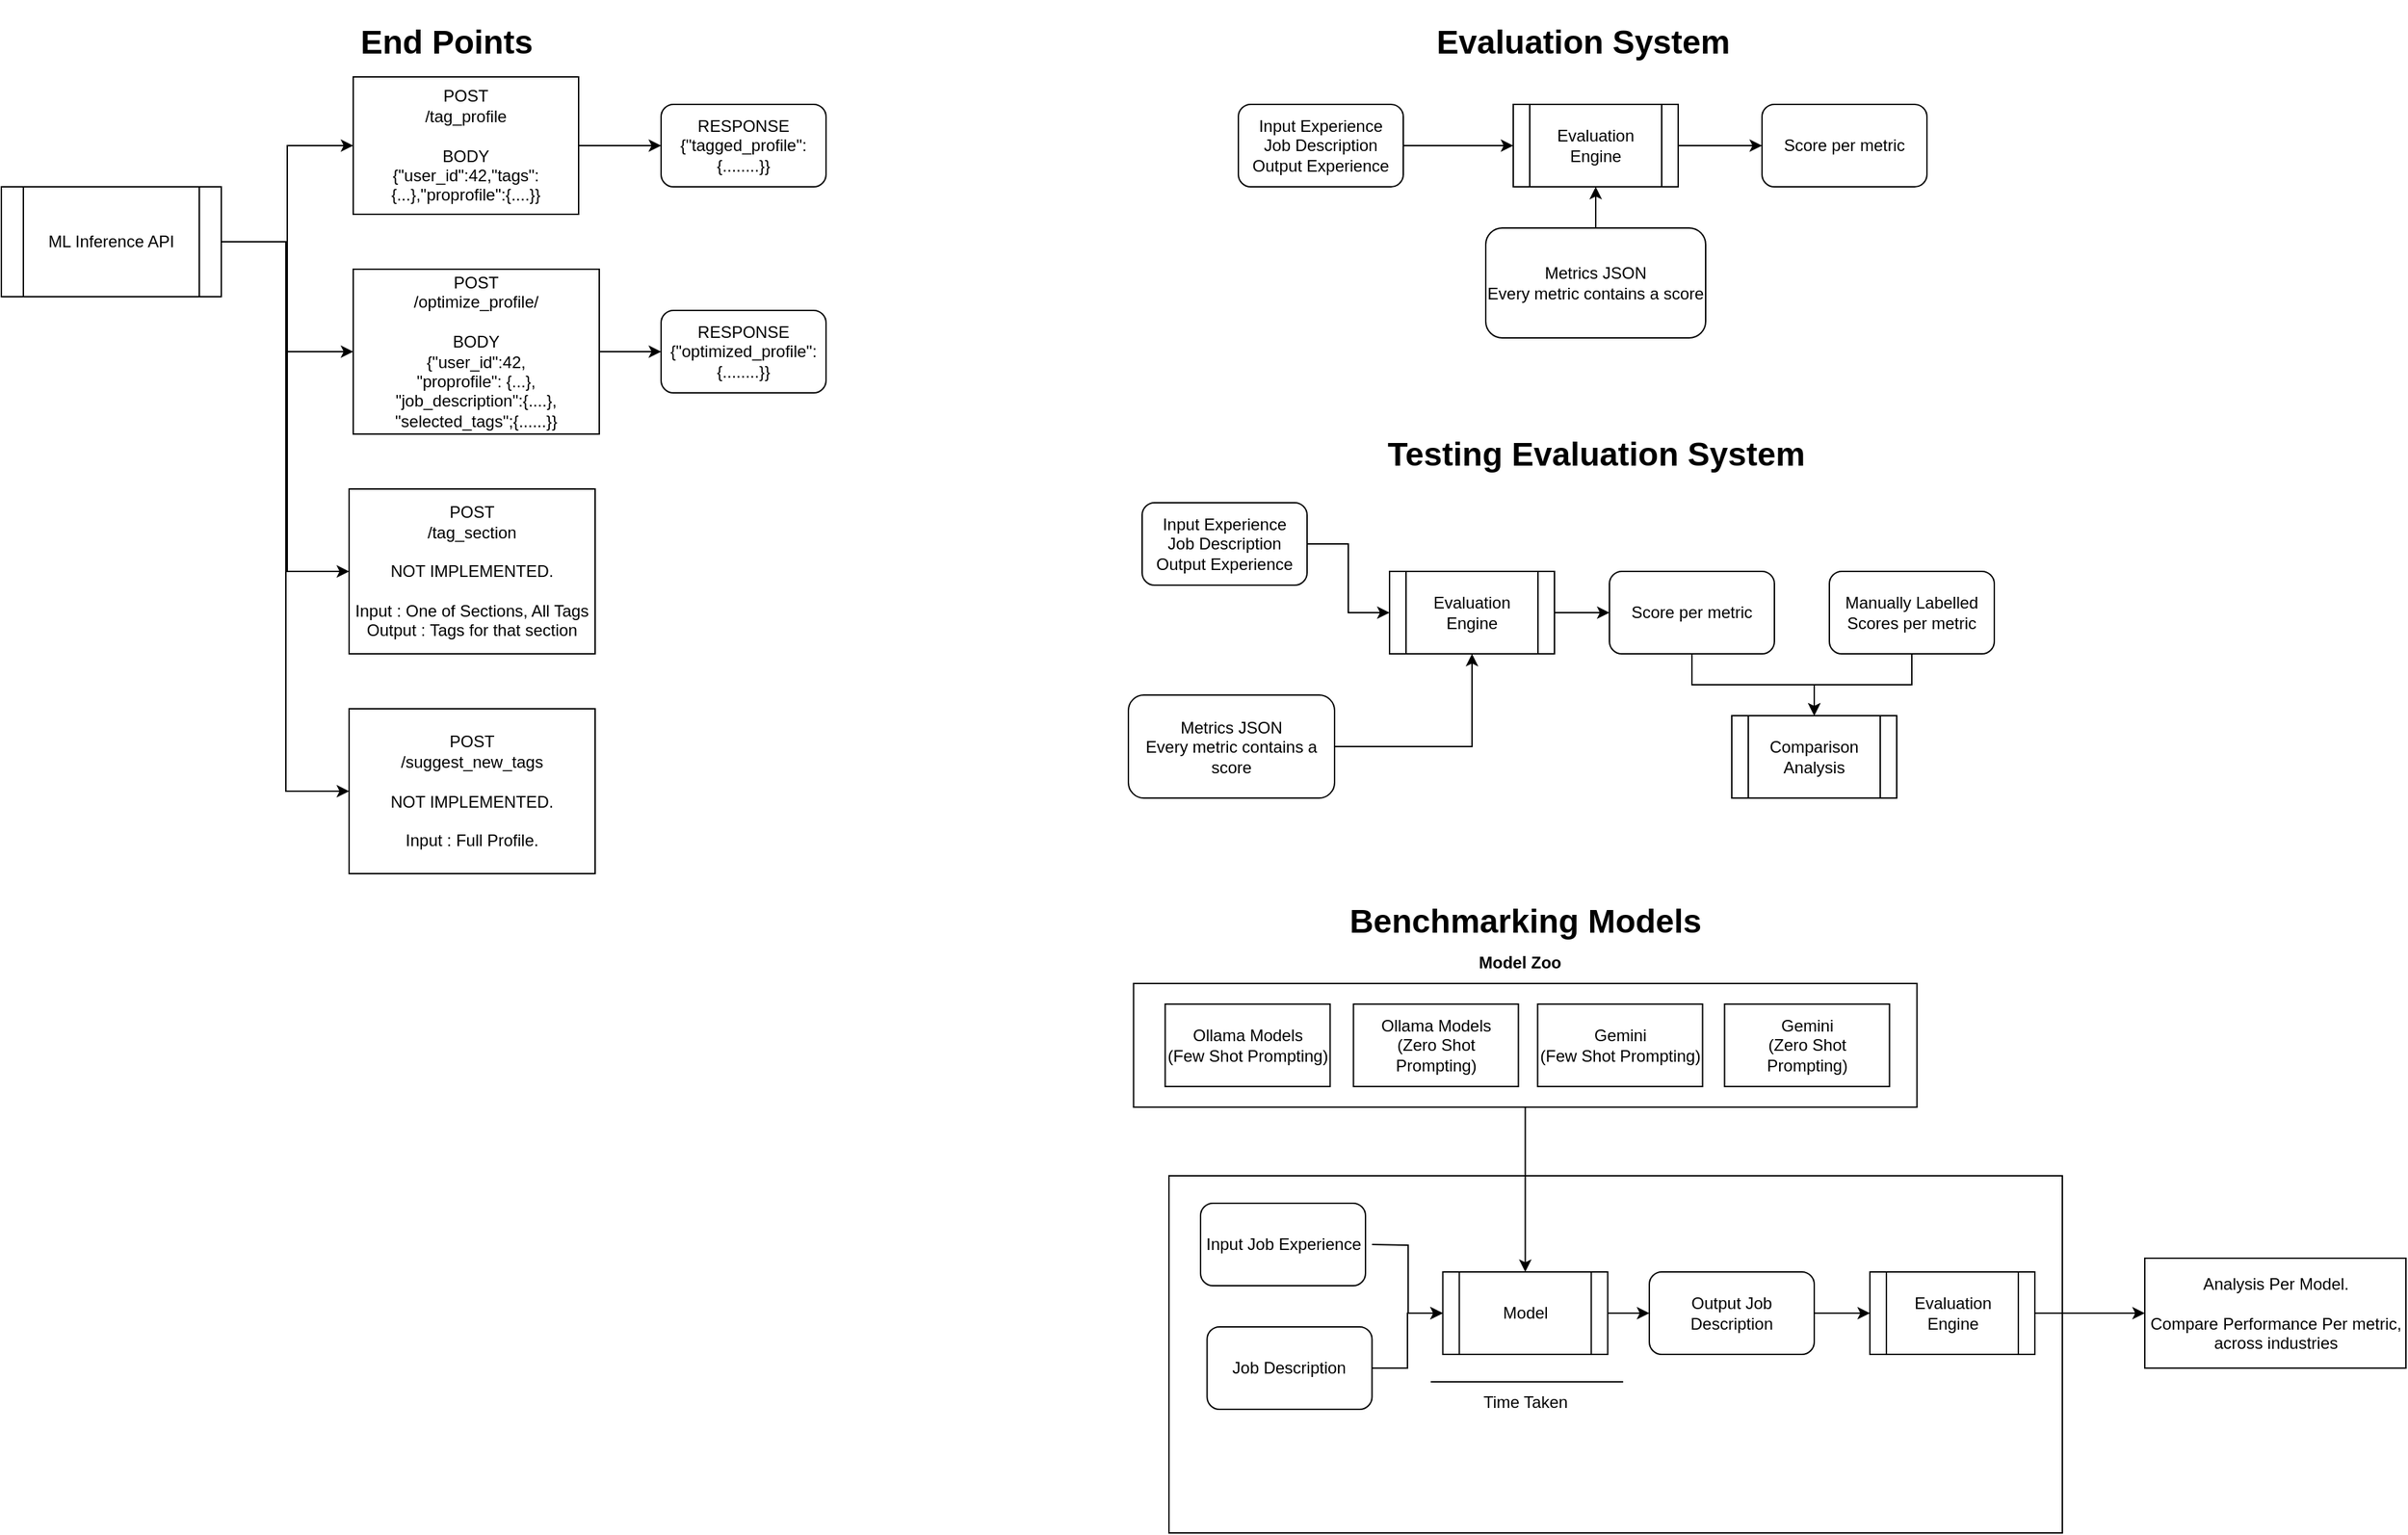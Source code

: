 <mxfile version="26.2.14">
  <diagram name="Page-1" id="Rc3s0BRqiITv8N8nPfR5">
    <mxGraphModel dx="1516" dy="786" grid="1" gridSize="10" guides="1" tooltips="1" connect="1" arrows="1" fold="1" page="1" pageScale="1" pageWidth="827" pageHeight="1169" math="0" shadow="0">
      <root>
        <mxCell id="0" />
        <mxCell id="1" parent="0" />
        <mxCell id="SC9cyZY3klM1m1NmlQsm-56" value="" style="rounded=0;whiteSpace=wrap;html=1;" parent="1" vertex="1">
          <mxGeometry x="939.5" y="880" width="650" height="260" as="geometry" />
        </mxCell>
        <mxCell id="fd7VVPAdmDBcDg8gATgO-1" value="&lt;h1&gt;End Points&lt;/h1&gt;" style="text;html=1;align=center;verticalAlign=middle;whiteSpace=wrap;rounded=0;" parent="1" vertex="1">
          <mxGeometry x="306" y="40" width="216" height="30" as="geometry" />
        </mxCell>
        <mxCell id="fd7VVPAdmDBcDg8gATgO-7" style="edgeStyle=orthogonalEdgeStyle;rounded=0;orthogonalLoop=1;jettySize=auto;html=1;entryX=0;entryY=0.5;entryDx=0;entryDy=0;" parent="1" source="fd7VVPAdmDBcDg8gATgO-2" target="fd7VVPAdmDBcDg8gATgO-5" edge="1">
          <mxGeometry relative="1" as="geometry" />
        </mxCell>
        <mxCell id="fd7VVPAdmDBcDg8gATgO-8" style="edgeStyle=orthogonalEdgeStyle;rounded=0;orthogonalLoop=1;jettySize=auto;html=1;" parent="1" source="fd7VVPAdmDBcDg8gATgO-2" target="fd7VVPAdmDBcDg8gATgO-3" edge="1">
          <mxGeometry relative="1" as="geometry" />
        </mxCell>
        <mxCell id="SC9cyZY3klM1m1NmlQsm-2" style="edgeStyle=orthogonalEdgeStyle;rounded=0;orthogonalLoop=1;jettySize=auto;html=1;" parent="1" target="SC9cyZY3klM1m1NmlQsm-1" edge="1">
          <mxGeometry relative="1" as="geometry">
            <mxPoint x="248" y="200" as="sourcePoint" />
            <mxPoint x="341" y="440" as="targetPoint" />
            <Array as="points">
              <mxPoint x="298" y="200" />
              <mxPoint x="298" y="440" />
            </Array>
          </mxGeometry>
        </mxCell>
        <mxCell id="SC9cyZY3klM1m1NmlQsm-4" style="edgeStyle=orthogonalEdgeStyle;rounded=0;orthogonalLoop=1;jettySize=auto;html=1;entryX=0;entryY=0.5;entryDx=0;entryDy=0;" parent="1" source="fd7VVPAdmDBcDg8gATgO-2" target="SC9cyZY3klM1m1NmlQsm-3" edge="1">
          <mxGeometry relative="1" as="geometry">
            <Array as="points">
              <mxPoint x="297" y="200" />
              <mxPoint x="297" y="600" />
            </Array>
          </mxGeometry>
        </mxCell>
        <mxCell id="fd7VVPAdmDBcDg8gATgO-2" value="ML Inference API" style="shape=process;whiteSpace=wrap;html=1;backgroundOutline=1;" parent="1" vertex="1">
          <mxGeometry x="90" y="160" width="160" height="80" as="geometry" />
        </mxCell>
        <mxCell id="fd7VVPAdmDBcDg8gATgO-9" value="" style="edgeStyle=orthogonalEdgeStyle;rounded=0;orthogonalLoop=1;jettySize=auto;html=1;" parent="1" source="fd7VVPAdmDBcDg8gATgO-3" target="fd7VVPAdmDBcDg8gATgO-4" edge="1">
          <mxGeometry relative="1" as="geometry" />
        </mxCell>
        <mxCell id="fd7VVPAdmDBcDg8gATgO-3" value="POST&lt;div&gt;/tag_profile&lt;/div&gt;&lt;div&gt;&lt;br&gt;&lt;/div&gt;&lt;div&gt;BODY&lt;/div&gt;&lt;div&gt;{&quot;user_id&quot;:42,&quot;tags&quot;:{...},&quot;proprofile&quot;:{....}}&lt;/div&gt;" style="rounded=0;whiteSpace=wrap;html=1;" parent="1" vertex="1">
          <mxGeometry x="346" y="80" width="164" height="100" as="geometry" />
        </mxCell>
        <mxCell id="fd7VVPAdmDBcDg8gATgO-4" value="RESPONSE&lt;div&gt;{&quot;tagged_profile&quot;:{........}}&lt;/div&gt;" style="rounded=1;whiteSpace=wrap;html=1;" parent="1" vertex="1">
          <mxGeometry x="570" y="100" width="120" height="60" as="geometry" />
        </mxCell>
        <mxCell id="fd7VVPAdmDBcDg8gATgO-12" value="" style="edgeStyle=orthogonalEdgeStyle;rounded=0;orthogonalLoop=1;jettySize=auto;html=1;" parent="1" source="fd7VVPAdmDBcDg8gATgO-5" target="fd7VVPAdmDBcDg8gATgO-11" edge="1">
          <mxGeometry relative="1" as="geometry" />
        </mxCell>
        <mxCell id="fd7VVPAdmDBcDg8gATgO-5" value="POST&lt;div&gt;/optimize_profile/&lt;/div&gt;&lt;div&gt;&lt;br&gt;&lt;/div&gt;&lt;div&gt;BODY&lt;/div&gt;&lt;div&gt;{&quot;user_id&quot;:42,&lt;/div&gt;&lt;div&gt;&quot;proprofile&quot;: {...},&lt;/div&gt;&lt;div&gt;&quot;job_description&quot;:{....},&lt;/div&gt;&lt;div&gt;&quot;selected_tags&quot;;{......}}&lt;/div&gt;" style="rounded=0;whiteSpace=wrap;html=1;" parent="1" vertex="1">
          <mxGeometry x="346" y="220" width="179" height="120" as="geometry" />
        </mxCell>
        <mxCell id="fd7VVPAdmDBcDg8gATgO-11" value="RESPONSE&lt;div&gt;{&quot;optimized_profile&quot;:{........}}&lt;/div&gt;" style="rounded=1;whiteSpace=wrap;html=1;" parent="1" vertex="1">
          <mxGeometry x="570" y="250" width="120" height="60" as="geometry" />
        </mxCell>
        <mxCell id="SC9cyZY3klM1m1NmlQsm-1" value="POST&lt;div&gt;/tag_section&lt;/div&gt;&lt;div&gt;&lt;br&gt;&lt;/div&gt;&lt;div&gt;NOT IMPLEMENTED.&lt;/div&gt;&lt;div&gt;&lt;br&gt;&lt;/div&gt;&lt;div&gt;Input : One of Sections, All Tags&lt;/div&gt;&lt;div&gt;Output : Tags for that section&lt;/div&gt;" style="rounded=0;whiteSpace=wrap;html=1;" parent="1" vertex="1">
          <mxGeometry x="343" y="380" width="179" height="120" as="geometry" />
        </mxCell>
        <mxCell id="SC9cyZY3klM1m1NmlQsm-3" value="POST&lt;div&gt;/suggest_new_tags&lt;/div&gt;&lt;div&gt;&lt;br&gt;&lt;/div&gt;&lt;div&gt;NOT IMPLEMENTED.&lt;/div&gt;&lt;div&gt;&lt;br&gt;&lt;/div&gt;&lt;div&gt;Input : Full Profile.&lt;/div&gt;" style="rounded=0;whiteSpace=wrap;html=1;" parent="1" vertex="1">
          <mxGeometry x="343" y="540" width="179" height="120" as="geometry" />
        </mxCell>
        <mxCell id="SC9cyZY3klM1m1NmlQsm-5" value="&lt;h1&gt;Evaluation System&lt;/h1&gt;" style="text;html=1;align=center;verticalAlign=middle;whiteSpace=wrap;rounded=0;" parent="1" vertex="1">
          <mxGeometry x="1133" y="40" width="216" height="30" as="geometry" />
        </mxCell>
        <mxCell id="SC9cyZY3klM1m1NmlQsm-7" value="&lt;h1&gt;Testing Evaluation System&lt;/h1&gt;" style="text;html=1;align=center;verticalAlign=middle;whiteSpace=wrap;rounded=0;" parent="1" vertex="1">
          <mxGeometry x="1056.5" y="340" width="387" height="30" as="geometry" />
        </mxCell>
        <mxCell id="SC9cyZY3klM1m1NmlQsm-14" value="" style="edgeStyle=orthogonalEdgeStyle;rounded=0;orthogonalLoop=1;jettySize=auto;html=1;" parent="1" source="SC9cyZY3klM1m1NmlQsm-12" target="SC9cyZY3klM1m1NmlQsm-13" edge="1">
          <mxGeometry relative="1" as="geometry" />
        </mxCell>
        <mxCell id="SC9cyZY3klM1m1NmlQsm-12" value="Evaluation Engine" style="shape=process;whiteSpace=wrap;html=1;backgroundOutline=1;" parent="1" vertex="1">
          <mxGeometry x="1190" y="100" width="120" height="60" as="geometry" />
        </mxCell>
        <mxCell id="SC9cyZY3klM1m1NmlQsm-13" value="Score per metric" style="rounded=1;whiteSpace=wrap;html=1;" parent="1" vertex="1">
          <mxGeometry x="1371" y="100" width="120" height="60" as="geometry" />
        </mxCell>
        <mxCell id="SC9cyZY3klM1m1NmlQsm-18" style="edgeStyle=orthogonalEdgeStyle;rounded=0;orthogonalLoop=1;jettySize=auto;html=1;" parent="1" source="SC9cyZY3klM1m1NmlQsm-15" target="SC9cyZY3klM1m1NmlQsm-12" edge="1">
          <mxGeometry relative="1" as="geometry" />
        </mxCell>
        <mxCell id="SC9cyZY3klM1m1NmlQsm-15" value="Input Experience&lt;div&gt;Job Description&lt;/div&gt;&lt;div&gt;Output Experience&lt;/div&gt;" style="rounded=1;whiteSpace=wrap;html=1;" parent="1" vertex="1">
          <mxGeometry x="990" y="100" width="120" height="60" as="geometry" />
        </mxCell>
        <mxCell id="SC9cyZY3klM1m1NmlQsm-20" value="" style="edgeStyle=orthogonalEdgeStyle;rounded=0;orthogonalLoop=1;jettySize=auto;html=1;" parent="1" source="SC9cyZY3klM1m1NmlQsm-17" target="SC9cyZY3klM1m1NmlQsm-12" edge="1">
          <mxGeometry relative="1" as="geometry" />
        </mxCell>
        <mxCell id="SC9cyZY3klM1m1NmlQsm-17" value="Metrics JSON&lt;div&gt;Every metric contains a score&lt;/div&gt;" style="rounded=1;whiteSpace=wrap;html=1;" parent="1" vertex="1">
          <mxGeometry x="1170" y="190" width="160" height="80" as="geometry" />
        </mxCell>
        <mxCell id="SC9cyZY3klM1m1NmlQsm-24" value="" style="edgeStyle=orthogonalEdgeStyle;rounded=0;orthogonalLoop=1;jettySize=auto;html=1;" parent="1" source="SC9cyZY3klM1m1NmlQsm-21" target="SC9cyZY3klM1m1NmlQsm-23" edge="1">
          <mxGeometry relative="1" as="geometry" />
        </mxCell>
        <mxCell id="SC9cyZY3klM1m1NmlQsm-21" value="Input Experience&lt;div&gt;Job Description&lt;/div&gt;&lt;div&gt;Output Experience&lt;/div&gt;" style="rounded=1;whiteSpace=wrap;html=1;" parent="1" vertex="1">
          <mxGeometry x="920" y="390" width="120" height="60" as="geometry" />
        </mxCell>
        <mxCell id="SC9cyZY3klM1m1NmlQsm-35" style="edgeStyle=orthogonalEdgeStyle;rounded=0;orthogonalLoop=1;jettySize=auto;html=1;entryX=0.5;entryY=0;entryDx=0;entryDy=0;" parent="1" source="SC9cyZY3klM1m1NmlQsm-22" target="SC9cyZY3klM1m1NmlQsm-32" edge="1">
          <mxGeometry relative="1" as="geometry" />
        </mxCell>
        <mxCell id="SC9cyZY3klM1m1NmlQsm-22" value="&lt;div&gt;Manually Labelled Scores per metric&lt;/div&gt;" style="rounded=1;whiteSpace=wrap;html=1;" parent="1" vertex="1">
          <mxGeometry x="1420" y="440" width="120" height="60" as="geometry" />
        </mxCell>
        <mxCell id="SC9cyZY3klM1m1NmlQsm-29" value="" style="edgeStyle=orthogonalEdgeStyle;rounded=0;orthogonalLoop=1;jettySize=auto;html=1;" parent="1" source="SC9cyZY3klM1m1NmlQsm-23" target="SC9cyZY3klM1m1NmlQsm-28" edge="1">
          <mxGeometry relative="1" as="geometry" />
        </mxCell>
        <mxCell id="SC9cyZY3klM1m1NmlQsm-23" value="Evaluation Engine" style="shape=process;whiteSpace=wrap;html=1;backgroundOutline=1;" parent="1" vertex="1">
          <mxGeometry x="1100" y="440" width="120" height="60" as="geometry" />
        </mxCell>
        <mxCell id="SC9cyZY3klM1m1NmlQsm-27" value="" style="edgeStyle=orthogonalEdgeStyle;rounded=0;orthogonalLoop=1;jettySize=auto;html=1;" parent="1" source="SC9cyZY3klM1m1NmlQsm-26" target="SC9cyZY3klM1m1NmlQsm-23" edge="1">
          <mxGeometry relative="1" as="geometry" />
        </mxCell>
        <mxCell id="SC9cyZY3klM1m1NmlQsm-26" value="Metrics JSON&lt;div&gt;Every metric contains a score&lt;/div&gt;" style="rounded=1;whiteSpace=wrap;html=1;" parent="1" vertex="1">
          <mxGeometry x="910" y="530" width="150" height="75" as="geometry" />
        </mxCell>
        <mxCell id="SC9cyZY3klM1m1NmlQsm-28" value="Score per metric" style="rounded=1;whiteSpace=wrap;html=1;" parent="1" vertex="1">
          <mxGeometry x="1260" y="440" width="120" height="60" as="geometry" />
        </mxCell>
        <mxCell id="SC9cyZY3klM1m1NmlQsm-32" value="Comparison Analysis" style="shape=process;whiteSpace=wrap;html=1;backgroundOutline=1;" parent="1" vertex="1">
          <mxGeometry x="1349" y="545" width="120" height="60" as="geometry" />
        </mxCell>
        <mxCell id="SC9cyZY3klM1m1NmlQsm-33" style="edgeStyle=orthogonalEdgeStyle;rounded=0;orthogonalLoop=1;jettySize=auto;html=1;exitX=0.5;exitY=1;exitDx=0;exitDy=0;" parent="1" source="SC9cyZY3klM1m1NmlQsm-28" target="SC9cyZY3klM1m1NmlQsm-32" edge="1">
          <mxGeometry relative="1" as="geometry">
            <mxPoint x="1409" y="570" as="targetPoint" />
          </mxGeometry>
        </mxCell>
        <mxCell id="SC9cyZY3klM1m1NmlQsm-36" value="&lt;h1&gt;Benchmarking Models&lt;/h1&gt;" style="text;html=1;align=center;verticalAlign=middle;whiteSpace=wrap;rounded=0;" parent="1" vertex="1">
          <mxGeometry x="1044.75" y="680" width="308" height="30" as="geometry" />
        </mxCell>
        <mxCell id="SC9cyZY3klM1m1NmlQsm-51" style="edgeStyle=orthogonalEdgeStyle;rounded=0;orthogonalLoop=1;jettySize=auto;html=1;" parent="1" source="SC9cyZY3klM1m1NmlQsm-37" target="SC9cyZY3klM1m1NmlQsm-49" edge="1">
          <mxGeometry relative="1" as="geometry" />
        </mxCell>
        <mxCell id="SC9cyZY3klM1m1NmlQsm-48" style="edgeStyle=orthogonalEdgeStyle;rounded=0;orthogonalLoop=1;jettySize=auto;html=1;entryX=0;entryY=0.5;entryDx=0;entryDy=0;" parent="1" target="SC9cyZY3klM1m1NmlQsm-49" edge="1">
          <mxGeometry relative="1" as="geometry">
            <mxPoint x="1087.25" y="930.0" as="sourcePoint" />
            <mxPoint x="1123.75" y="970" as="targetPoint" />
          </mxGeometry>
        </mxCell>
        <mxCell id="SC9cyZY3klM1m1NmlQsm-45" value="Input Job Experience" style="rounded=1;whiteSpace=wrap;html=1;" parent="1" vertex="1">
          <mxGeometry x="962.5" y="900" width="120" height="60" as="geometry" />
        </mxCell>
        <mxCell id="SC9cyZY3klM1m1NmlQsm-50" style="edgeStyle=orthogonalEdgeStyle;rounded=0;orthogonalLoop=1;jettySize=auto;html=1;entryX=0;entryY=0.5;entryDx=0;entryDy=0;" parent="1" source="SC9cyZY3klM1m1NmlQsm-46" target="SC9cyZY3klM1m1NmlQsm-49" edge="1">
          <mxGeometry relative="1" as="geometry" />
        </mxCell>
        <mxCell id="SC9cyZY3klM1m1NmlQsm-46" value="Job Description" style="rounded=1;whiteSpace=wrap;html=1;" parent="1" vertex="1">
          <mxGeometry x="967.25" y="990" width="120" height="60" as="geometry" />
        </mxCell>
        <mxCell id="SC9cyZY3klM1m1NmlQsm-54" value="" style="edgeStyle=orthogonalEdgeStyle;rounded=0;orthogonalLoop=1;jettySize=auto;html=1;" parent="1" source="SC9cyZY3klM1m1NmlQsm-47" target="SC9cyZY3klM1m1NmlQsm-53" edge="1">
          <mxGeometry relative="1" as="geometry" />
        </mxCell>
        <mxCell id="SC9cyZY3klM1m1NmlQsm-47" value="Output Job Description" style="rounded=1;whiteSpace=wrap;html=1;" parent="1" vertex="1">
          <mxGeometry x="1289" y="950" width="120" height="60" as="geometry" />
        </mxCell>
        <mxCell id="SC9cyZY3klM1m1NmlQsm-52" value="" style="edgeStyle=orthogonalEdgeStyle;rounded=0;orthogonalLoop=1;jettySize=auto;html=1;" parent="1" source="SC9cyZY3klM1m1NmlQsm-49" target="SC9cyZY3klM1m1NmlQsm-47" edge="1">
          <mxGeometry relative="1" as="geometry" />
        </mxCell>
        <mxCell id="SC9cyZY3klM1m1NmlQsm-49" value="Model" style="shape=process;whiteSpace=wrap;html=1;backgroundOutline=1;" parent="1" vertex="1">
          <mxGeometry x="1138.75" y="950" width="120" height="60" as="geometry" />
        </mxCell>
        <mxCell id="SC9cyZY3klM1m1NmlQsm-58" value="" style="edgeStyle=orthogonalEdgeStyle;rounded=0;orthogonalLoop=1;jettySize=auto;html=1;" parent="1" source="SC9cyZY3klM1m1NmlQsm-53" target="SC9cyZY3klM1m1NmlQsm-57" edge="1">
          <mxGeometry relative="1" as="geometry" />
        </mxCell>
        <mxCell id="SC9cyZY3klM1m1NmlQsm-53" value="Evaluation Engine" style="shape=process;whiteSpace=wrap;html=1;backgroundOutline=1;" parent="1" vertex="1">
          <mxGeometry x="1449.5" y="950" width="120" height="60" as="geometry" />
        </mxCell>
        <mxCell id="SC9cyZY3klM1m1NmlQsm-57" value="Analysis Per Model.&lt;div&gt;&lt;br&gt;&lt;/div&gt;&lt;div&gt;Compare Performance Per metric, across industries&lt;/div&gt;" style="whiteSpace=wrap;html=1;" parent="1" vertex="1">
          <mxGeometry x="1649.5" y="940" width="190" height="80" as="geometry" />
        </mxCell>
        <mxCell id="EE2F5sl9-kYnsEWwgJm--1" value="" style="endArrow=none;html=1;rounded=0;exitX=0.293;exitY=0.577;exitDx=0;exitDy=0;exitPerimeter=0;" parent="1" source="SC9cyZY3klM1m1NmlQsm-56" edge="1">
          <mxGeometry width="50" height="50" relative="1" as="geometry">
            <mxPoint x="1220" y="1080" as="sourcePoint" />
            <mxPoint x="1270" y="1030" as="targetPoint" />
          </mxGeometry>
        </mxCell>
        <mxCell id="EE2F5sl9-kYnsEWwgJm--5" value="Time Taken" style="text;html=1;align=center;verticalAlign=middle;whiteSpace=wrap;rounded=0;" parent="1" vertex="1">
          <mxGeometry x="1153.75" y="1030" width="90" height="30" as="geometry" />
        </mxCell>
        <mxCell id="m0XAwrbxmfJktLwqRYx8-1" value="" style="group" vertex="1" connectable="0" parent="1">
          <mxGeometry x="913.75" y="710" width="570" height="120" as="geometry" />
        </mxCell>
        <mxCell id="SC9cyZY3klM1m1NmlQsm-37" value="" style="rounded=0;whiteSpace=wrap;html=1;" parent="m0XAwrbxmfJktLwqRYx8-1" vertex="1">
          <mxGeometry y="30" width="570" height="90" as="geometry" />
        </mxCell>
        <mxCell id="SC9cyZY3klM1m1NmlQsm-38" value="Ollama Models&lt;br&gt;(Few Shot Prompting)" style="rounded=0;whiteSpace=wrap;html=1;" parent="m0XAwrbxmfJktLwqRYx8-1" vertex="1">
          <mxGeometry x="23" y="45" width="120" height="60" as="geometry" />
        </mxCell>
        <mxCell id="SC9cyZY3klM1m1NmlQsm-39" value="Ollama Models&lt;div&gt;(Zero Shot Prompting)&lt;/div&gt;" style="rounded=0;whiteSpace=wrap;html=1;" parent="m0XAwrbxmfJktLwqRYx8-1" vertex="1">
          <mxGeometry x="160" y="45" width="120" height="60" as="geometry" />
        </mxCell>
        <mxCell id="SC9cyZY3klM1m1NmlQsm-40" value="Gemini&lt;div&gt;(Few Shot Prompting)&lt;/div&gt;" style="rounded=0;whiteSpace=wrap;html=1;" parent="m0XAwrbxmfJktLwqRYx8-1" vertex="1">
          <mxGeometry x="294" y="45" width="120" height="60" as="geometry" />
        </mxCell>
        <mxCell id="SC9cyZY3klM1m1NmlQsm-41" value="Gemini&lt;div&gt;(Zero Shot Prompting)&lt;/div&gt;" style="rounded=0;whiteSpace=wrap;html=1;" parent="m0XAwrbxmfJktLwqRYx8-1" vertex="1">
          <mxGeometry x="430" y="45" width="120" height="60" as="geometry" />
        </mxCell>
        <mxCell id="SC9cyZY3klM1m1NmlQsm-43" value="&lt;b&gt;Model Zoo&lt;/b&gt;" style="text;html=1;align=center;verticalAlign=middle;whiteSpace=wrap;rounded=0;" parent="m0XAwrbxmfJktLwqRYx8-1" vertex="1">
          <mxGeometry x="236.5" width="90" height="30" as="geometry" />
        </mxCell>
      </root>
    </mxGraphModel>
  </diagram>
</mxfile>
